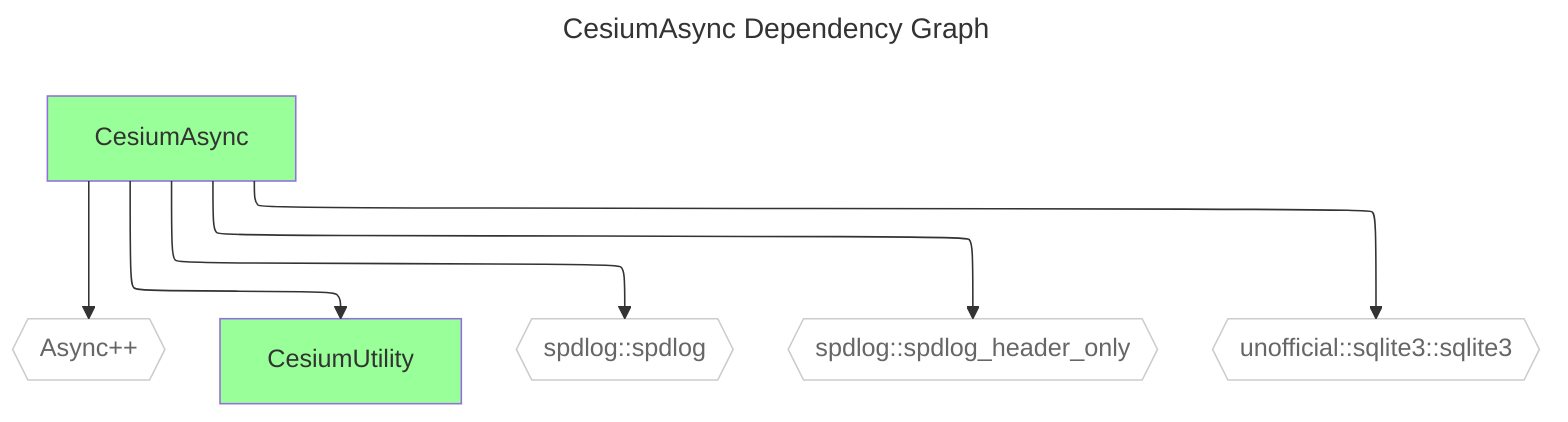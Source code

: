 ---
comment: This file was generated by dep-graph-gen. DO NOT EDIT THIS FILE!
config:
  layout: elk
title: CesiumAsync Dependency Graph
---
graph TD
  classDef dependencyNode fill:#fff,stroke:#ccc,color:#666
  classDef libraryNode fill:#9f9
  CesiumAsync[CesiumAsync] --> Async_{{Async++}}
  CesiumAsync[CesiumAsync] --> CesiumUtility[CesiumUtility]
  CesiumAsync[CesiumAsync] --> spdlog_spdlog{{spdlog::spdlog}}
  CesiumAsync[CesiumAsync] --> spdlog_spdlog_header_only{{spdlog::spdlog_header_only}}
  CesiumAsync[CesiumAsync] --> unofficial_sqlite3_sqlite3{{unofficial::sqlite3::sqlite3}}
  class Async_,spdlog_spdlog,spdlog_spdlog_header_only,unofficial_sqlite3_sqlite3 dependencyNode
  class CesiumUtility,CesiumAsync libraryNode